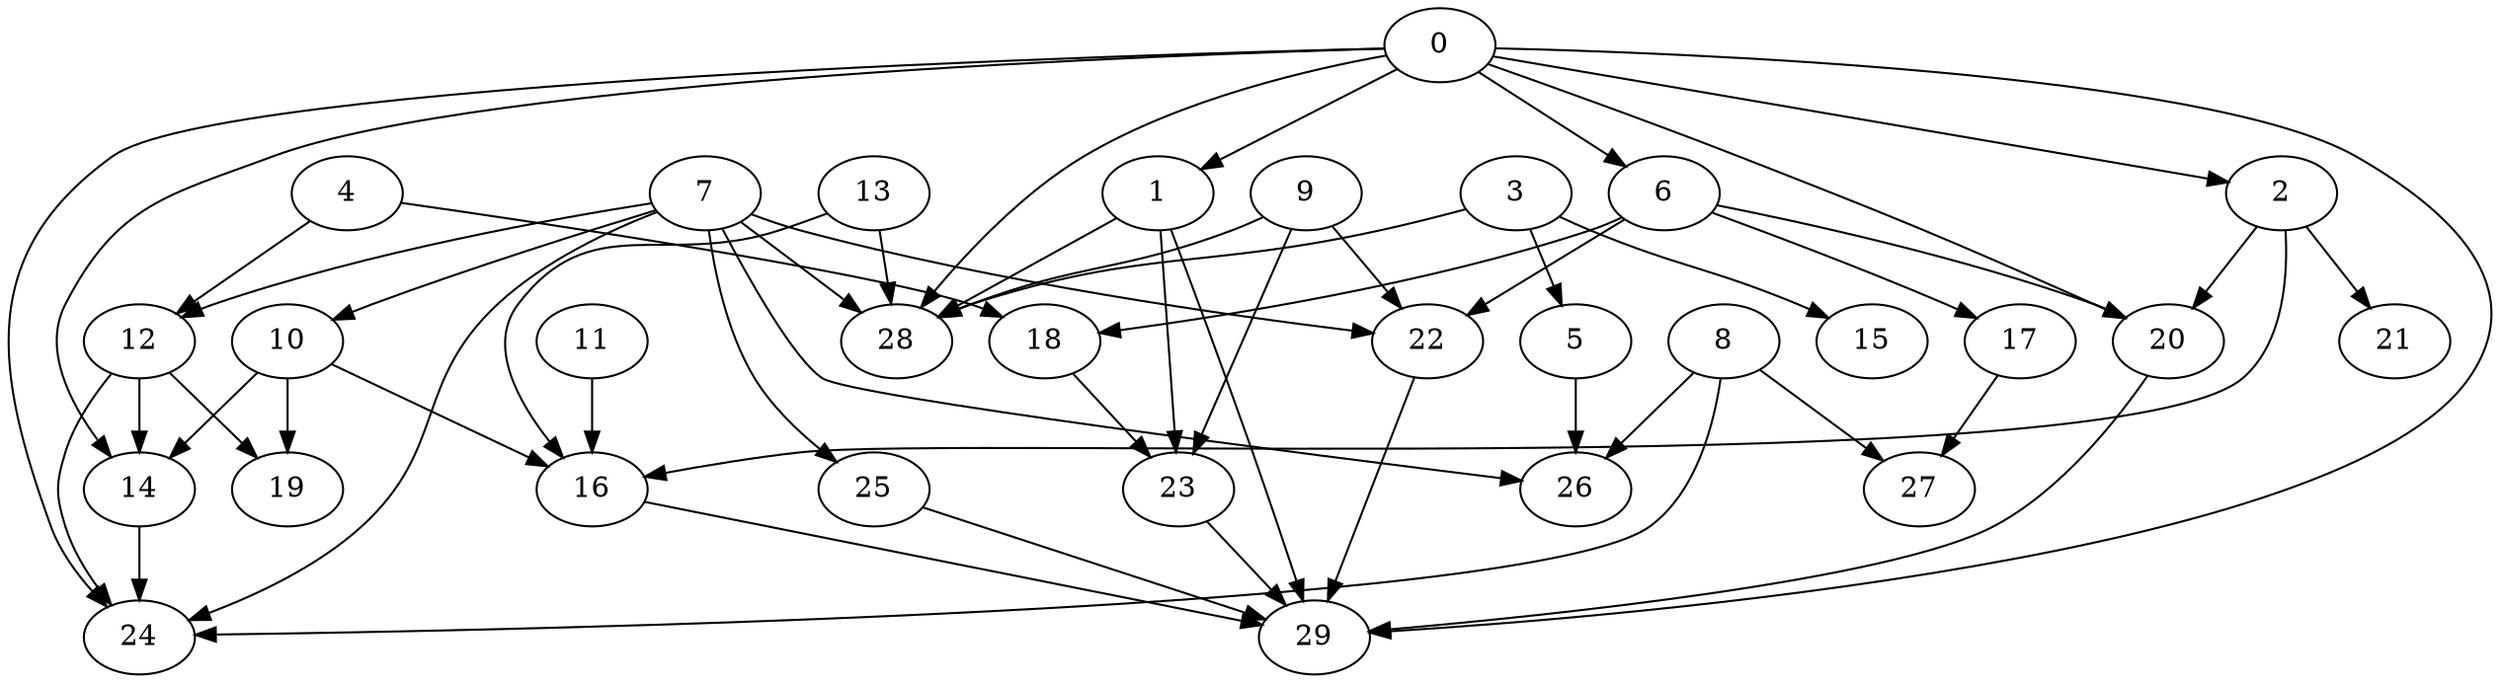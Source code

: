 digraph "Random_Nodes_30_Density_1.80_CCR_0.10_WeightType_Random_Homogeneous-6" {
0 [Weight=62];
6 [Weight=206];
4 [Weight=186];
3 [Weight=103];
5 [Weight=186];
18 [Weight=165];
2 [Weight=83];
8 [Weight=124];
7 [Weight=62];
13 [Weight=83];
1 [Weight=62];
11 [Weight=62];
20 [Weight=186];
10 [Weight=41];
9 [Weight=41];
12 [Weight=83];
16 [Weight=124];
23 [Weight=124];
17 [Weight=62];
26 [Weight=165];
28 [Weight=144];
22 [Weight=83];
14 [Weight=83];
25 [Weight=62];
27 [Weight=103];
15 [Weight=83];
21 [Weight=83];
19 [Weight=41];
24 [Weight=41];
29 [Weight=41];
25 -> 29 [Weight=10];
8 -> 26 [Weight=5];
23 -> 29 [Weight=8];
0 -> 28 [Weight=6];
13 -> 28 [Weight=7];
6 -> 20 [Weight=4];
1 -> 29 [Weight=10];
0 -> 1 [Weight=2];
20 -> 29 [Weight=5];
2 -> 21 [Weight=7];
4 -> 18 [Weight=6];
8 -> 27 [Weight=3];
4 -> 12 [Weight=5];
7 -> 28 [Weight=4];
11 -> 16 [Weight=3];
6 -> 17 [Weight=4];
22 -> 29 [Weight=9];
7 -> 24 [Weight=9];
0 -> 29 [Weight=2];
1 -> 28 [Weight=2];
18 -> 23 [Weight=2];
9 -> 28 [Weight=6];
2 -> 16 [Weight=2];
10 -> 14 [Weight=3];
0 -> 20 [Weight=2];
9 -> 23 [Weight=8];
12 -> 19 [Weight=10];
3 -> 15 [Weight=10];
16 -> 29 [Weight=9];
12 -> 24 [Weight=5];
2 -> 20 [Weight=4];
1 -> 23 [Weight=4];
7 -> 12 [Weight=7];
10 -> 19 [Weight=9];
7 -> 25 [Weight=9];
14 -> 24 [Weight=6];
13 -> 16 [Weight=2];
0 -> 6 [Weight=2];
5 -> 26 [Weight=6];
6 -> 18 [Weight=6];
7 -> 26 [Weight=6];
3 -> 28 [Weight=8];
8 -> 24 [Weight=9];
3 -> 5 [Weight=5];
0 -> 14 [Weight=2];
0 -> 24 [Weight=3];
6 -> 22 [Weight=2];
12 -> 14 [Weight=2];
9 -> 22 [Weight=3];
7 -> 10 [Weight=2];
0 -> 2 [Weight=10];
10 -> 16 [Weight=10];
7 -> 22 [Weight=8];
17 -> 27 [Weight=4];
}
